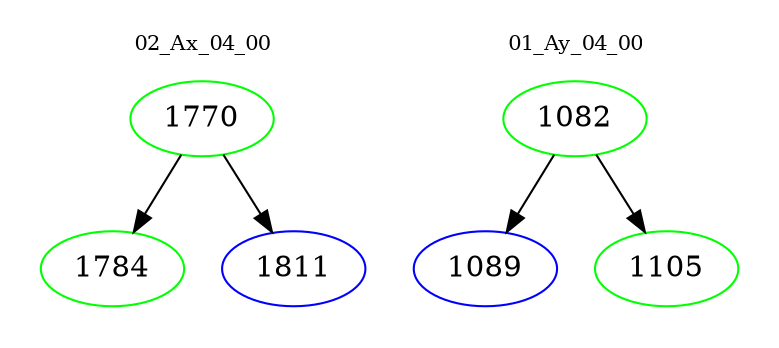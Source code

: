 digraph{
subgraph cluster_0 {
color = white
label = "02_Ax_04_00";
fontsize=10;
T0_1770 [label="1770", color="green"]
T0_1770 -> T0_1784 [color="black"]
T0_1784 [label="1784", color="green"]
T0_1770 -> T0_1811 [color="black"]
T0_1811 [label="1811", color="blue"]
}
subgraph cluster_1 {
color = white
label = "01_Ay_04_00";
fontsize=10;
T1_1082 [label="1082", color="green"]
T1_1082 -> T1_1089 [color="black"]
T1_1089 [label="1089", color="blue"]
T1_1082 -> T1_1105 [color="black"]
T1_1105 [label="1105", color="green"]
}
}
